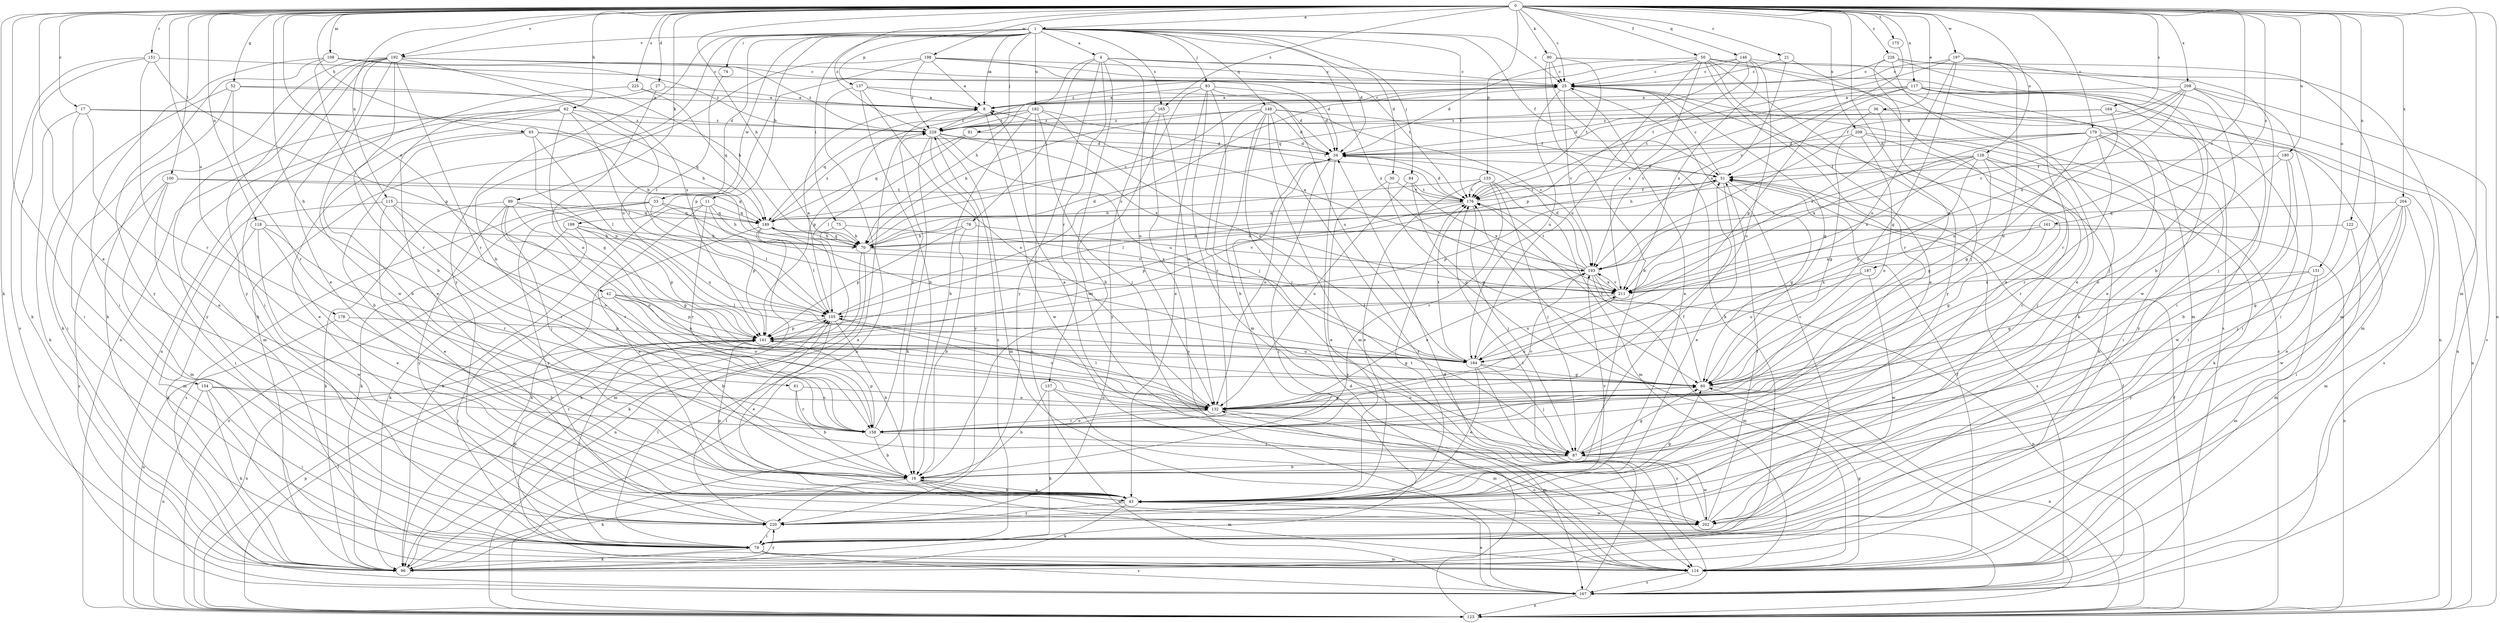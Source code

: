 strict digraph  {
0;
1;
4;
8;
11;
16;
17;
21;
25;
27;
30;
33;
34;
36;
42;
43;
50;
51;
52;
60;
61;
62;
65;
70;
74;
75;
76;
79;
81;
83;
84;
87;
89;
90;
96;
100;
105;
108;
114;
115;
117;
118;
122;
123;
128;
131;
132;
133;
137;
141;
146;
148;
149;
151;
154;
157;
158;
161;
164;
165;
167;
175;
176;
178;
179;
180;
182;
184;
187;
192;
193;
197;
198;
199;
202;
204;
208;
209;
211;
220;
225;
226;
229;
0 -> 1  [label=a];
0 -> 17  [label=c];
0 -> 21  [label=c];
0 -> 25  [label=c];
0 -> 27  [label=d];
0 -> 36  [label=e];
0 -> 42  [label=e];
0 -> 43  [label=e];
0 -> 50  [label=f];
0 -> 52  [label=g];
0 -> 61  [label=h];
0 -> 62  [label=h];
0 -> 65  [label=h];
0 -> 70  [label=h];
0 -> 89  [label=k];
0 -> 90  [label=k];
0 -> 96  [label=k];
0 -> 100  [label=l];
0 -> 108  [label=m];
0 -> 114  [label=m];
0 -> 115  [label=n];
0 -> 117  [label=n];
0 -> 118  [label=n];
0 -> 122  [label=n];
0 -> 123  [label=n];
0 -> 128  [label=o];
0 -> 131  [label=o];
0 -> 132  [label=o];
0 -> 133  [label=p];
0 -> 146  [label=q];
0 -> 151  [label=r];
0 -> 154  [label=r];
0 -> 161  [label=s];
0 -> 164  [label=s];
0 -> 165  [label=s];
0 -> 175  [label=t];
0 -> 178  [label=u];
0 -> 179  [label=u];
0 -> 180  [label=u];
0 -> 187  [label=v];
0 -> 192  [label=v];
0 -> 197  [label=w];
0 -> 198  [label=w];
0 -> 204  [label=x];
0 -> 208  [label=x];
0 -> 209  [label=x];
0 -> 225  [label=z];
0 -> 226  [label=z];
0 -> 229  [label=z];
1 -> 4  [label=a];
1 -> 8  [label=a];
1 -> 11  [label=b];
1 -> 16  [label=b];
1 -> 25  [label=c];
1 -> 30  [label=d];
1 -> 33  [label=d];
1 -> 34  [label=d];
1 -> 51  [label=f];
1 -> 74  [label=i];
1 -> 75  [label=i];
1 -> 81  [label=j];
1 -> 83  [label=j];
1 -> 84  [label=j];
1 -> 137  [label=p];
1 -> 148  [label=q];
1 -> 165  [label=s];
1 -> 176  [label=t];
1 -> 182  [label=u];
1 -> 192  [label=v];
1 -> 199  [label=w];
1 -> 220  [label=y];
4 -> 25  [label=c];
4 -> 70  [label=h];
4 -> 76  [label=i];
4 -> 132  [label=o];
4 -> 157  [label=r];
4 -> 202  [label=w];
4 -> 211  [label=x];
4 -> 220  [label=y];
8 -> 25  [label=c];
8 -> 202  [label=w];
8 -> 229  [label=z];
11 -> 43  [label=e];
11 -> 70  [label=h];
11 -> 96  [label=k];
11 -> 141  [label=p];
11 -> 149  [label=q];
11 -> 158  [label=r];
16 -> 43  [label=e];
16 -> 96  [label=k];
16 -> 114  [label=m];
16 -> 202  [label=w];
17 -> 43  [label=e];
17 -> 70  [label=h];
17 -> 79  [label=i];
17 -> 96  [label=k];
17 -> 229  [label=z];
21 -> 25  [label=c];
21 -> 43  [label=e];
21 -> 211  [label=x];
25 -> 8  [label=a];
25 -> 43  [label=e];
25 -> 60  [label=g];
25 -> 184  [label=u];
25 -> 193  [label=v];
27 -> 8  [label=a];
27 -> 43  [label=e];
27 -> 132  [label=o];
30 -> 43  [label=e];
30 -> 60  [label=g];
30 -> 176  [label=t];
33 -> 96  [label=k];
33 -> 105  [label=l];
33 -> 149  [label=q];
33 -> 167  [label=s];
33 -> 211  [label=x];
33 -> 220  [label=y];
34 -> 51  [label=f];
34 -> 79  [label=i];
34 -> 132  [label=o];
34 -> 167  [label=s];
36 -> 79  [label=i];
36 -> 193  [label=v];
36 -> 211  [label=x];
36 -> 229  [label=z];
42 -> 16  [label=b];
42 -> 79  [label=i];
42 -> 105  [label=l];
42 -> 132  [label=o];
42 -> 141  [label=p];
42 -> 184  [label=u];
43 -> 16  [label=b];
43 -> 60  [label=g];
43 -> 96  [label=k];
43 -> 141  [label=p];
43 -> 193  [label=v];
43 -> 202  [label=w];
43 -> 220  [label=y];
50 -> 25  [label=c];
50 -> 34  [label=d];
50 -> 43  [label=e];
50 -> 96  [label=k];
50 -> 114  [label=m];
50 -> 158  [label=r];
50 -> 184  [label=u];
50 -> 211  [label=x];
50 -> 220  [label=y];
51 -> 25  [label=c];
51 -> 43  [label=e];
51 -> 60  [label=g];
51 -> 105  [label=l];
51 -> 141  [label=p];
51 -> 167  [label=s];
51 -> 176  [label=t];
52 -> 8  [label=a];
52 -> 79  [label=i];
52 -> 96  [label=k];
52 -> 158  [label=r];
52 -> 211  [label=x];
60 -> 123  [label=n];
60 -> 132  [label=o];
60 -> 176  [label=t];
61 -> 16  [label=b];
61 -> 132  [label=o];
61 -> 158  [label=r];
62 -> 16  [label=b];
62 -> 60  [label=g];
62 -> 105  [label=l];
62 -> 114  [label=m];
62 -> 149  [label=q];
62 -> 220  [label=y];
62 -> 229  [label=z];
65 -> 16  [label=b];
65 -> 34  [label=d];
65 -> 43  [label=e];
65 -> 70  [label=h];
65 -> 105  [label=l];
65 -> 141  [label=p];
70 -> 25  [label=c];
70 -> 34  [label=d];
70 -> 96  [label=k];
70 -> 123  [label=n];
70 -> 149  [label=q];
70 -> 193  [label=v];
74 -> 105  [label=l];
75 -> 70  [label=h];
75 -> 96  [label=k];
75 -> 211  [label=x];
76 -> 16  [label=b];
76 -> 70  [label=h];
76 -> 141  [label=p];
76 -> 193  [label=v];
79 -> 25  [label=c];
79 -> 96  [label=k];
79 -> 105  [label=l];
79 -> 114  [label=m];
79 -> 141  [label=p];
79 -> 167  [label=s];
79 -> 229  [label=z];
81 -> 34  [label=d];
81 -> 105  [label=l];
81 -> 149  [label=q];
83 -> 8  [label=a];
83 -> 16  [label=b];
83 -> 34  [label=d];
83 -> 43  [label=e];
83 -> 87  [label=j];
83 -> 114  [label=m];
83 -> 184  [label=u];
84 -> 60  [label=g];
84 -> 132  [label=o];
84 -> 176  [label=t];
84 -> 211  [label=x];
87 -> 8  [label=a];
87 -> 16  [label=b];
87 -> 51  [label=f];
87 -> 60  [label=g];
87 -> 202  [label=w];
89 -> 87  [label=j];
89 -> 96  [label=k];
89 -> 132  [label=o];
89 -> 149  [label=q];
89 -> 158  [label=r];
89 -> 184  [label=u];
89 -> 220  [label=y];
90 -> 16  [label=b];
90 -> 25  [label=c];
90 -> 96  [label=k];
90 -> 167  [label=s];
90 -> 176  [label=t];
96 -> 8  [label=a];
96 -> 220  [label=y];
100 -> 79  [label=i];
100 -> 114  [label=m];
100 -> 149  [label=q];
100 -> 167  [label=s];
100 -> 176  [label=t];
105 -> 8  [label=a];
105 -> 16  [label=b];
105 -> 25  [label=c];
105 -> 43  [label=e];
105 -> 132  [label=o];
105 -> 141  [label=p];
108 -> 25  [label=c];
108 -> 70  [label=h];
108 -> 79  [label=i];
108 -> 158  [label=r];
108 -> 220  [label=y];
108 -> 229  [label=z];
114 -> 51  [label=f];
114 -> 60  [label=g];
114 -> 132  [label=o];
114 -> 167  [label=s];
115 -> 43  [label=e];
115 -> 114  [label=m];
115 -> 132  [label=o];
115 -> 149  [label=q];
115 -> 158  [label=r];
117 -> 8  [label=a];
117 -> 43  [label=e];
117 -> 87  [label=j];
117 -> 114  [label=m];
117 -> 123  [label=n];
117 -> 141  [label=p];
117 -> 176  [label=t];
117 -> 193  [label=v];
118 -> 43  [label=e];
118 -> 70  [label=h];
118 -> 96  [label=k];
118 -> 158  [label=r];
118 -> 202  [label=w];
122 -> 60  [label=g];
122 -> 70  [label=h];
122 -> 114  [label=m];
123 -> 25  [label=c];
123 -> 34  [label=d];
123 -> 51  [label=f];
123 -> 105  [label=l];
123 -> 141  [label=p];
123 -> 176  [label=t];
128 -> 51  [label=f];
128 -> 60  [label=g];
128 -> 70  [label=h];
128 -> 87  [label=j];
128 -> 96  [label=k];
128 -> 158  [label=r];
128 -> 184  [label=u];
128 -> 193  [label=v];
128 -> 211  [label=x];
131 -> 60  [label=g];
131 -> 114  [label=m];
131 -> 211  [label=x];
131 -> 220  [label=y];
132 -> 60  [label=g];
132 -> 105  [label=l];
132 -> 114  [label=m];
132 -> 158  [label=r];
133 -> 43  [label=e];
133 -> 70  [label=h];
133 -> 87  [label=j];
133 -> 114  [label=m];
133 -> 158  [label=r];
133 -> 176  [label=t];
137 -> 8  [label=a];
137 -> 16  [label=b];
137 -> 34  [label=d];
137 -> 123  [label=n];
137 -> 132  [label=o];
141 -> 60  [label=g];
141 -> 79  [label=i];
141 -> 123  [label=n];
141 -> 184  [label=u];
146 -> 25  [label=c];
146 -> 123  [label=n];
146 -> 132  [label=o];
146 -> 141  [label=p];
146 -> 149  [label=q];
146 -> 211  [label=x];
146 -> 229  [label=z];
148 -> 16  [label=b];
148 -> 34  [label=d];
148 -> 51  [label=f];
148 -> 70  [label=h];
148 -> 87  [label=j];
148 -> 114  [label=m];
148 -> 158  [label=r];
148 -> 167  [label=s];
148 -> 193  [label=v];
148 -> 229  [label=z];
149 -> 70  [label=h];
149 -> 96  [label=k];
149 -> 105  [label=l];
149 -> 114  [label=m];
149 -> 184  [label=u];
149 -> 229  [label=z];
151 -> 25  [label=c];
151 -> 96  [label=k];
151 -> 141  [label=p];
151 -> 158  [label=r];
151 -> 167  [label=s];
154 -> 79  [label=i];
154 -> 96  [label=k];
154 -> 123  [label=n];
154 -> 132  [label=o];
154 -> 158  [label=r];
157 -> 16  [label=b];
157 -> 96  [label=k];
157 -> 114  [label=m];
157 -> 132  [label=o];
158 -> 16  [label=b];
158 -> 87  [label=j];
158 -> 132  [label=o];
158 -> 141  [label=p];
158 -> 193  [label=v];
158 -> 229  [label=z];
161 -> 60  [label=g];
161 -> 70  [label=h];
161 -> 123  [label=n];
161 -> 211  [label=x];
164 -> 34  [label=d];
164 -> 123  [label=n];
164 -> 184  [label=u];
164 -> 229  [label=z];
165 -> 132  [label=o];
165 -> 167  [label=s];
165 -> 220  [label=y];
165 -> 229  [label=z];
167 -> 34  [label=d];
167 -> 43  [label=e];
167 -> 51  [label=f];
167 -> 123  [label=n];
175 -> 193  [label=v];
176 -> 34  [label=d];
176 -> 51  [label=f];
176 -> 87  [label=j];
176 -> 141  [label=p];
176 -> 149  [label=q];
178 -> 16  [label=b];
178 -> 123  [label=n];
178 -> 141  [label=p];
179 -> 34  [label=d];
179 -> 60  [label=g];
179 -> 79  [label=i];
179 -> 158  [label=r];
179 -> 167  [label=s];
179 -> 176  [label=t];
179 -> 211  [label=x];
179 -> 220  [label=y];
180 -> 16  [label=b];
180 -> 51  [label=f];
180 -> 132  [label=o];
180 -> 202  [label=w];
182 -> 16  [label=b];
182 -> 87  [label=j];
182 -> 141  [label=p];
182 -> 149  [label=q];
182 -> 167  [label=s];
182 -> 176  [label=t];
182 -> 184  [label=u];
182 -> 229  [label=z];
184 -> 43  [label=e];
184 -> 60  [label=g];
184 -> 87  [label=j];
184 -> 167  [label=s];
184 -> 176  [label=t];
184 -> 211  [label=x];
187 -> 184  [label=u];
187 -> 202  [label=w];
187 -> 211  [label=x];
192 -> 16  [label=b];
192 -> 25  [label=c];
192 -> 43  [label=e];
192 -> 79  [label=i];
192 -> 96  [label=k];
192 -> 123  [label=n];
192 -> 158  [label=r];
192 -> 184  [label=u];
192 -> 202  [label=w];
192 -> 220  [label=y];
192 -> 229  [label=z];
193 -> 8  [label=a];
193 -> 34  [label=d];
193 -> 114  [label=m];
193 -> 123  [label=n];
193 -> 132  [label=o];
193 -> 176  [label=t];
193 -> 211  [label=x];
197 -> 16  [label=b];
197 -> 25  [label=c];
197 -> 60  [label=g];
197 -> 132  [label=o];
197 -> 158  [label=r];
197 -> 176  [label=t];
197 -> 184  [label=u];
198 -> 8  [label=a];
198 -> 25  [label=c];
198 -> 34  [label=d];
198 -> 96  [label=k];
198 -> 141  [label=p];
198 -> 176  [label=t];
198 -> 229  [label=z];
199 -> 60  [label=g];
199 -> 70  [label=h];
199 -> 96  [label=k];
199 -> 123  [label=n];
199 -> 141  [label=p];
202 -> 25  [label=c];
202 -> 51  [label=f];
202 -> 176  [label=t];
204 -> 43  [label=e];
204 -> 79  [label=i];
204 -> 87  [label=j];
204 -> 114  [label=m];
204 -> 149  [label=q];
204 -> 202  [label=w];
208 -> 8  [label=a];
208 -> 34  [label=d];
208 -> 51  [label=f];
208 -> 79  [label=i];
208 -> 87  [label=j];
208 -> 167  [label=s];
208 -> 193  [label=v];
208 -> 211  [label=x];
209 -> 34  [label=d];
209 -> 60  [label=g];
209 -> 79  [label=i];
209 -> 96  [label=k];
209 -> 132  [label=o];
211 -> 105  [label=l];
211 -> 132  [label=o];
211 -> 193  [label=v];
220 -> 79  [label=i];
220 -> 105  [label=l];
220 -> 176  [label=t];
225 -> 8  [label=a];
225 -> 123  [label=n];
225 -> 149  [label=q];
226 -> 25  [label=c];
226 -> 43  [label=e];
226 -> 79  [label=i];
226 -> 87  [label=j];
226 -> 114  [label=m];
226 -> 202  [label=w];
229 -> 34  [label=d];
229 -> 96  [label=k];
229 -> 114  [label=m];
229 -> 184  [label=u];
229 -> 211  [label=x];
229 -> 220  [label=y];
}
